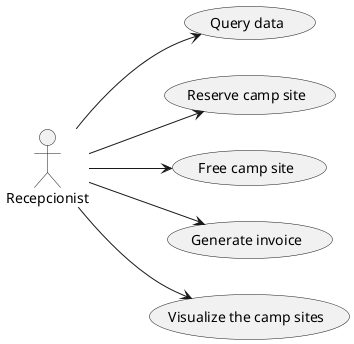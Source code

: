 @startuml

left to right direction

actor Recepcionist

Recepcionist --> (Query data)
Recepcionist --> (Reserve camp site)
Recepcionist --> (Free camp site)
Recepcionist --> (Generate invoice)
Recepcionist --> (Visualize the camp sites)

@enduml